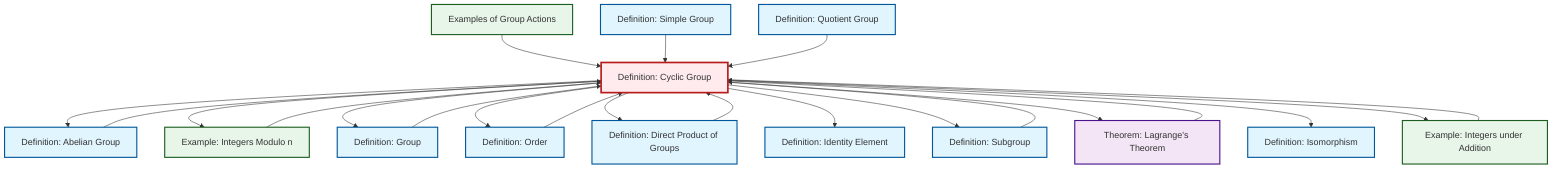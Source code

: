 graph TD
    classDef definition fill:#e1f5fe,stroke:#01579b,stroke-width:2px
    classDef theorem fill:#f3e5f5,stroke:#4a148c,stroke-width:2px
    classDef axiom fill:#fff3e0,stroke:#e65100,stroke-width:2px
    classDef example fill:#e8f5e9,stroke:#1b5e20,stroke-width:2px
    classDef current fill:#ffebee,stroke:#b71c1c,stroke-width:3px
    ex-group-action-examples["Examples of Group Actions"]:::example
    thm-lagrange["Theorem: Lagrange's Theorem"]:::theorem
    def-direct-product["Definition: Direct Product of Groups"]:::definition
    def-quotient-group["Definition: Quotient Group"]:::definition
    def-subgroup["Definition: Subgroup"]:::definition
    def-identity-element["Definition: Identity Element"]:::definition
    ex-integers-addition["Example: Integers under Addition"]:::example
    def-group["Definition: Group"]:::definition
    def-order["Definition: Order"]:::definition
    ex-quotient-integers-mod-n["Example: Integers Modulo n"]:::example
    def-isomorphism["Definition: Isomorphism"]:::definition
    def-cyclic-group["Definition: Cyclic Group"]:::definition
    def-simple-group["Definition: Simple Group"]:::definition
    def-abelian-group["Definition: Abelian Group"]:::definition
    ex-group-action-examples --> def-cyclic-group
    ex-integers-addition --> def-cyclic-group
    def-simple-group --> def-cyclic-group
    def-cyclic-group --> def-abelian-group
    def-direct-product --> def-cyclic-group
    thm-lagrange --> def-cyclic-group
    def-cyclic-group --> ex-quotient-integers-mod-n
    def-cyclic-group --> def-group
    def-cyclic-group --> def-order
    def-cyclic-group --> def-direct-product
    def-quotient-group --> def-cyclic-group
    def-cyclic-group --> def-identity-element
    def-cyclic-group --> def-subgroup
    def-group --> def-cyclic-group
    def-cyclic-group --> thm-lagrange
    def-cyclic-group --> def-isomorphism
    ex-quotient-integers-mod-n --> def-cyclic-group
    def-order --> def-cyclic-group
    def-subgroup --> def-cyclic-group
    def-cyclic-group --> ex-integers-addition
    def-abelian-group --> def-cyclic-group
    class def-cyclic-group current